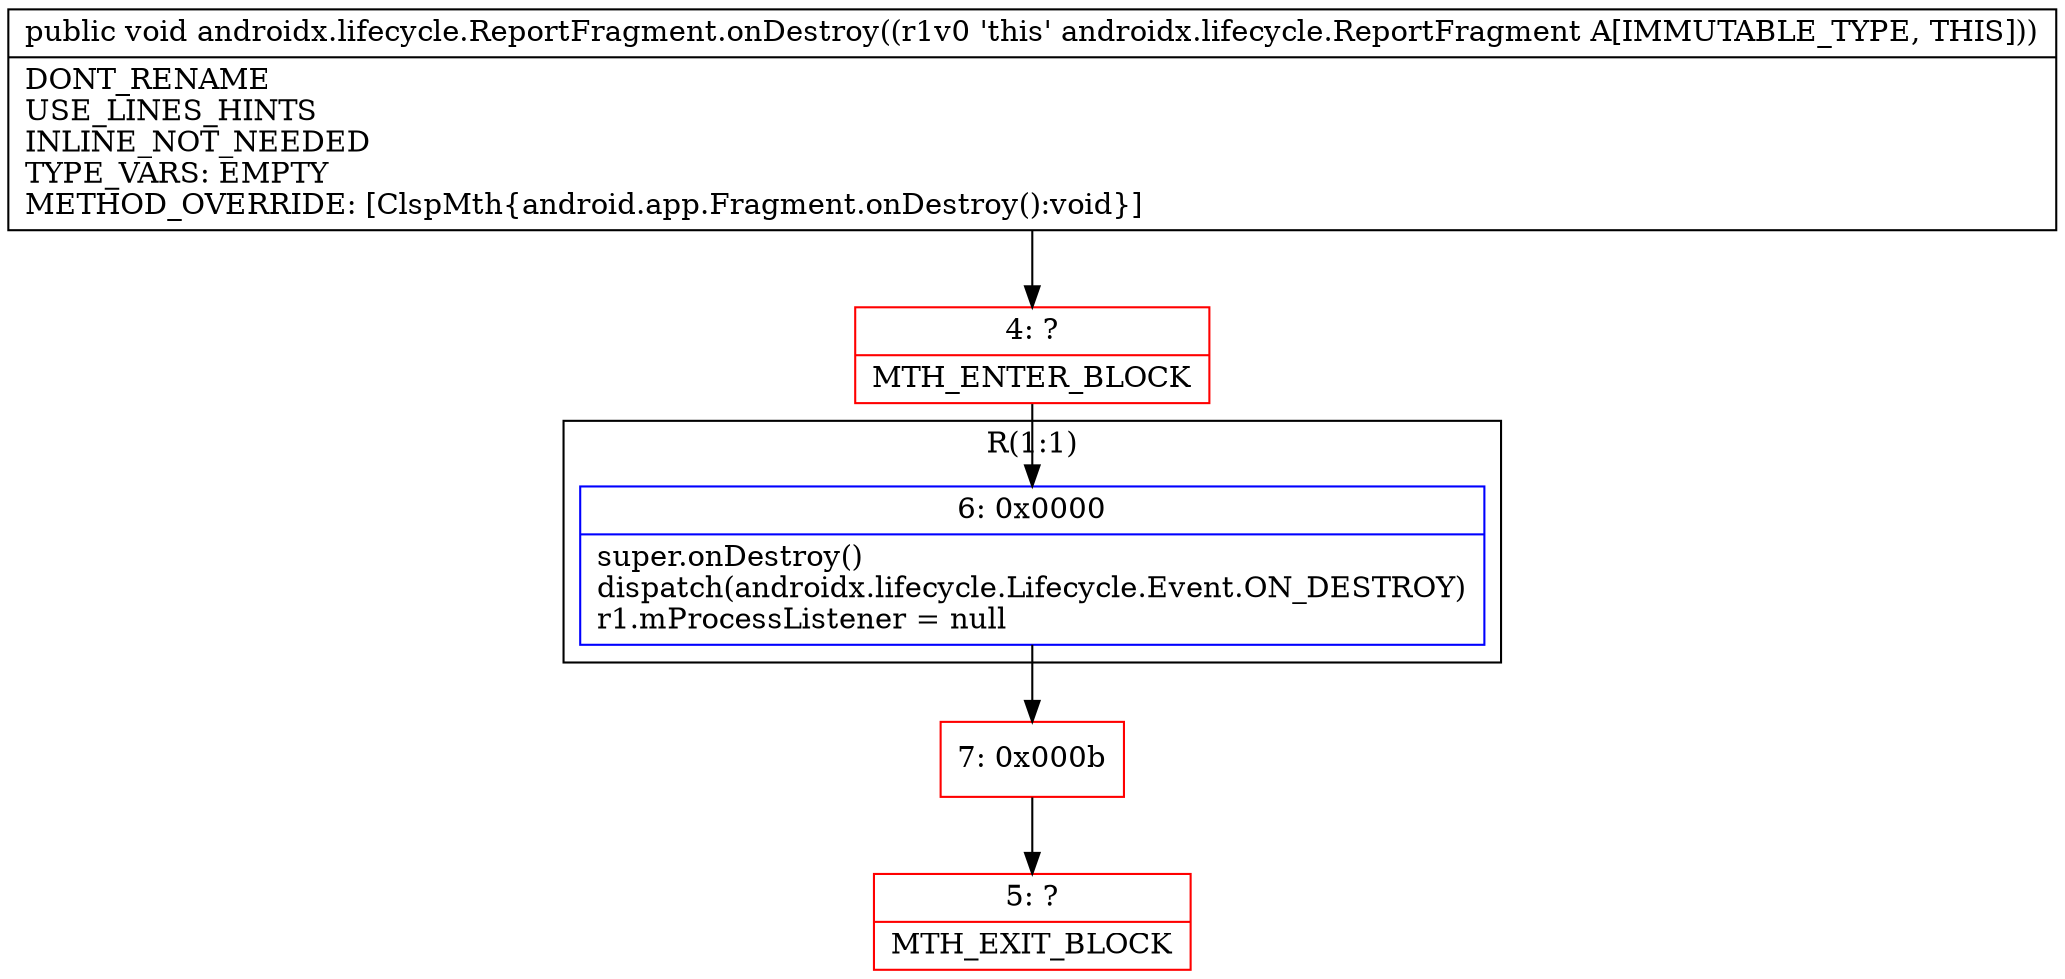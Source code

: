 digraph "CFG forandroidx.lifecycle.ReportFragment.onDestroy()V" {
subgraph cluster_Region_1780895842 {
label = "R(1:1)";
node [shape=record,color=blue];
Node_6 [shape=record,label="{6\:\ 0x0000|super.onDestroy()\ldispatch(androidx.lifecycle.Lifecycle.Event.ON_DESTROY)\lr1.mProcessListener = null\l}"];
}
Node_4 [shape=record,color=red,label="{4\:\ ?|MTH_ENTER_BLOCK\l}"];
Node_7 [shape=record,color=red,label="{7\:\ 0x000b}"];
Node_5 [shape=record,color=red,label="{5\:\ ?|MTH_EXIT_BLOCK\l}"];
MethodNode[shape=record,label="{public void androidx.lifecycle.ReportFragment.onDestroy((r1v0 'this' androidx.lifecycle.ReportFragment A[IMMUTABLE_TYPE, THIS]))  | DONT_RENAME\lUSE_LINES_HINTS\lINLINE_NOT_NEEDED\lTYPE_VARS: EMPTY\lMETHOD_OVERRIDE: [ClspMth\{android.app.Fragment.onDestroy():void\}]\l}"];
MethodNode -> Node_4;Node_6 -> Node_7;
Node_4 -> Node_6;
Node_7 -> Node_5;
}

